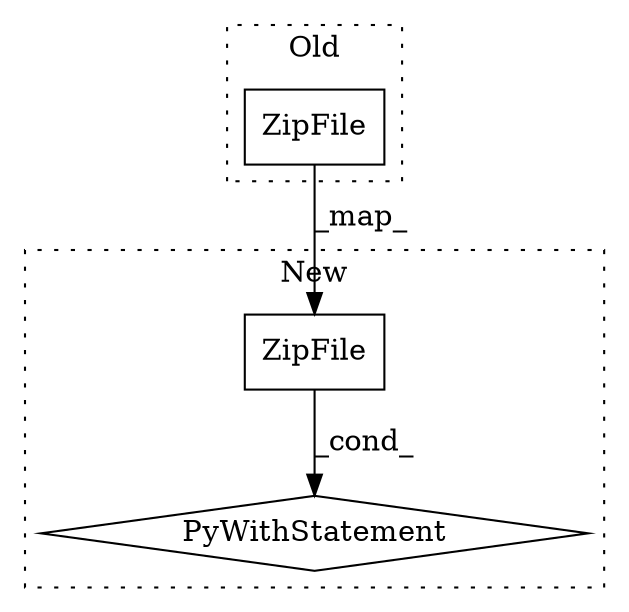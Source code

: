 digraph G {
subgraph cluster0 {
1 [label="ZipFile" a="32" s="3154,3179" l="8,1" shape="box"];
label = "Old";
style="dotted";
}
subgraph cluster1 {
2 [label="ZipFile" a="32" s="3137,3158" l="8,1" shape="box"];
3 [label="PyWithStatement" a="104" s="3119,3159" l="10,2" shape="diamond"];
label = "New";
style="dotted";
}
1 -> 2 [label="_map_"];
2 -> 3 [label="_cond_"];
}
